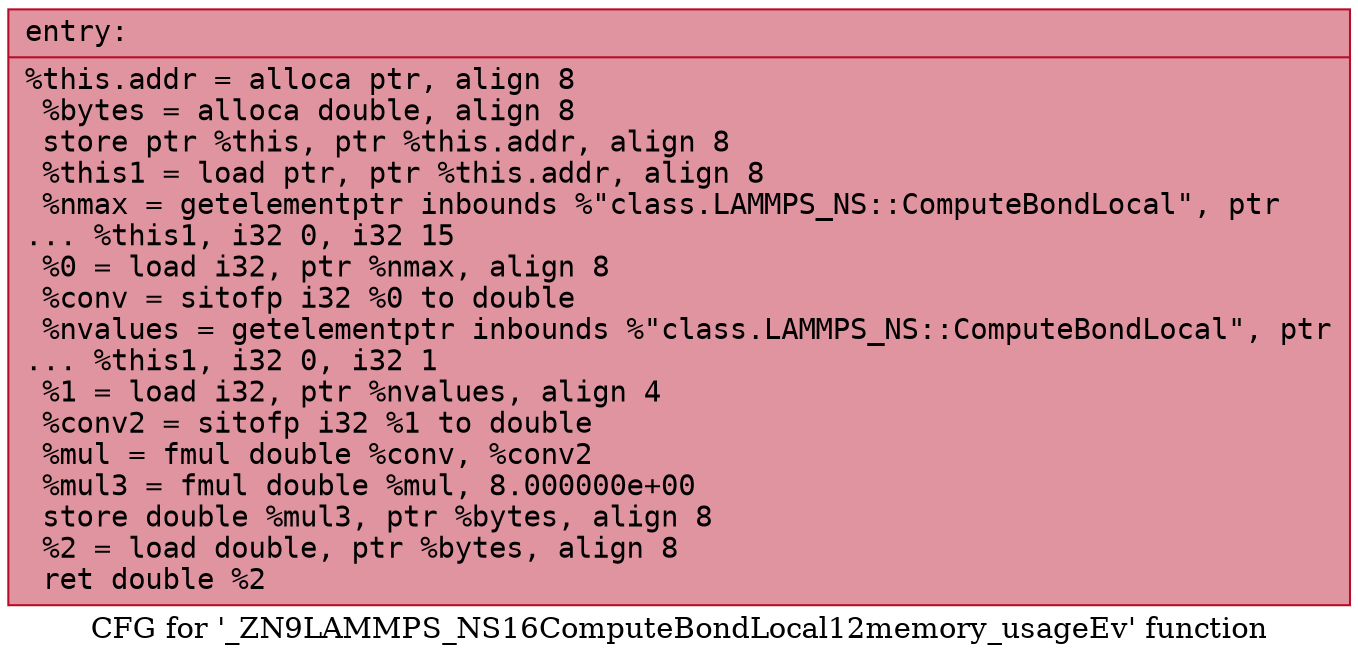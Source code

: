 digraph "CFG for '_ZN9LAMMPS_NS16ComputeBondLocal12memory_usageEv' function" {
	label="CFG for '_ZN9LAMMPS_NS16ComputeBondLocal12memory_usageEv' function";

	Node0x55902b465a20 [shape=record,color="#b70d28ff", style=filled, fillcolor="#b70d2870" fontname="Courier",label="{entry:\l|  %this.addr = alloca ptr, align 8\l  %bytes = alloca double, align 8\l  store ptr %this, ptr %this.addr, align 8\l  %this1 = load ptr, ptr %this.addr, align 8\l  %nmax = getelementptr inbounds %\"class.LAMMPS_NS::ComputeBondLocal\", ptr\l... %this1, i32 0, i32 15\l  %0 = load i32, ptr %nmax, align 8\l  %conv = sitofp i32 %0 to double\l  %nvalues = getelementptr inbounds %\"class.LAMMPS_NS::ComputeBondLocal\", ptr\l... %this1, i32 0, i32 1\l  %1 = load i32, ptr %nvalues, align 4\l  %conv2 = sitofp i32 %1 to double\l  %mul = fmul double %conv, %conv2\l  %mul3 = fmul double %mul, 8.000000e+00\l  store double %mul3, ptr %bytes, align 8\l  %2 = load double, ptr %bytes, align 8\l  ret double %2\l}"];
}
